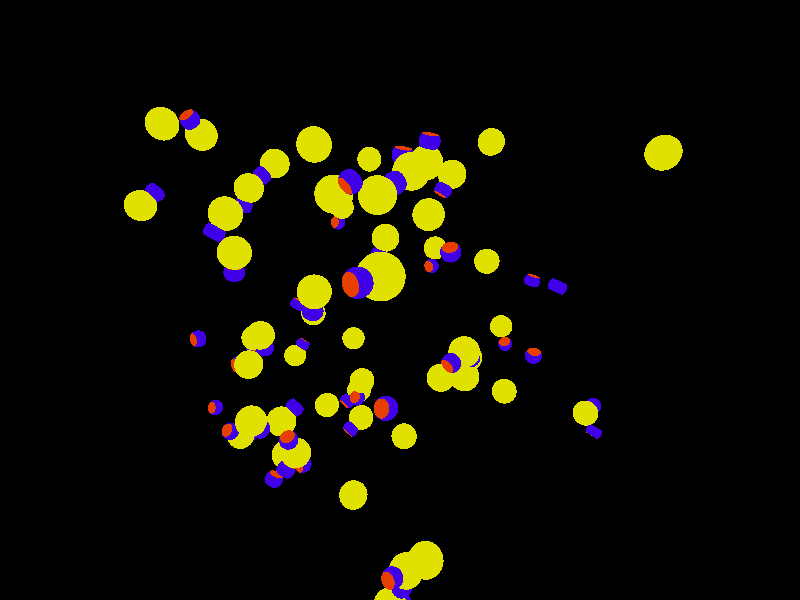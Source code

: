 #include "colors.inc"

#declare locX=19.7449;
#declare locY=19.7449;
#declare locZ=19.7449;

#declare colorLock=color rgb<0.05, 0, 0.8>;
#declare colorLockCavity=color rgb<0.8, 0.05, 0>;
#declare colorKey=color rgb<0.75, 0.75, 0>;

#declare ambientv=0.3;
#declare phongv=0.1;

background { color rgb <0.0, 0.0, 0.0> }

camera {
location <locX,locY,locZ>
look_at <0,0,0>
}

light_source {
<locX,locY,locZ>
color White
}

difference {
sphere {
<1.29635,9.42884,1.46824>
,0.5
texture { pigment { colorLock } }
finish {ambient ambientv
 phong phongv }
}
union {
sphere {
<1.50462,8.45077,1.46824>
,0.8
texture { pigment { colorLockCavity } }
finish {ambient ambientv
 phong phongv }
 }
sphere {
<1.08809,10.4069,1.46824>
,0.8
texture { pigment { colorLockCavity } }
finish {ambient ambientv
 phong phongv }
 }
}
}

difference {
sphere {
<9.47931,-7.69158,-0.431138>
,0.5
texture { pigment { colorLock } }
finish {ambient ambientv
 phong phongv }
}
union {
sphere {
<8.84939,-6.91491,-0.431138>
,0.8
texture { pigment { colorLockCavity } }
finish {ambient ambientv
 phong phongv }
 }
sphere {
<10.1092,-8.46825,-0.431138>
,0.8
texture { pigment { colorLockCavity } }
finish {ambient ambientv
 phong phongv }
 }
}
}

difference {
sphere {
<6.16138,9.79238,-8.65406>
,0.5
texture { pigment { colorLock } }
finish {ambient ambientv
 phong phongv }
}
union {
sphere {
<5.70417,8.90302,-8.65406>
,0.8
texture { pigment { colorLockCavity } }
finish {ambient ambientv
 phong phongv }
 }
sphere {
<6.61859,10.6817,-8.65406>
,0.8
texture { pigment { colorLockCavity } }
finish {ambient ambientv
 phong phongv }
 }
}
}

difference {
sphere {
<1.66,-8.16465,-2.28894>
,0.5
texture { pigment { colorLock } }
finish {ambient ambientv
 phong phongv }
}
union {
sphere {
<0.989426,-8.90649,-2.28894>
,0.8
texture { pigment { colorLockCavity } }
finish {ambient ambientv
 phong phongv }
 }
sphere {
<2.33058,-7.42281,-2.28894>
,0.8
texture { pigment { colorLockCavity } }
finish {ambient ambientv
 phong phongv }
 }
}
}

difference {
sphere {
<1.89485,-0.153176,5.51137>
,0.5
texture { pigment { colorLock } }
finish {ambient ambientv
 phong phongv }
}
union {
sphere {
<2.88785,-0.271322,5.51137>
,0.8
texture { pigment { colorLockCavity } }
finish {ambient ambientv
 phong phongv }
 }
sphere {
<0.901853,-0.0350289,5.51137>
,0.8
texture { pigment { colorLockCavity } }
finish {ambient ambientv
 phong phongv }
 }
}
}

difference {
sphere {
<9.44398,-7.25671,-4.80269>
,0.5
texture { pigment { colorLock } }
finish {ambient ambientv
 phong phongv }
}
union {
sphere {
<10.0341,-6.4494,-4.80269>
,0.8
texture { pigment { colorLockCavity } }
finish {ambient ambientv
 phong phongv }
 }
sphere {
<8.85385,-8.06402,-4.80269>
,0.8
texture { pigment { colorLockCavity } }
finish {ambient ambientv
 phong phongv }
 }
}
}

difference {
sphere {
<7.69352,-3.50174,-5.51224>
,0.5
texture { pigment { colorLock } }
finish {ambient ambientv
 phong phongv }
}
union {
sphere {
<6.73915,-3.80036,-5.51224>
,0.8
texture { pigment { colorLockCavity } }
finish {ambient ambientv
 phong phongv }
 }
sphere {
<8.64789,-3.20312,-5.51224>
,0.8
texture { pigment { colorLockCavity } }
finish {ambient ambientv
 phong phongv }
 }
}
}

difference {
sphere {
<7.69707,-7.86469,-0.864955>
,0.5
texture { pigment { colorLock } }
finish {ambient ambientv
 phong phongv }
}
union {
sphere {
<7.1521,-8.70314,-0.864955>
,0.8
texture { pigment { colorLockCavity } }
finish {ambient ambientv
 phong phongv }
 }
sphere {
<8.24205,-7.02623,-0.864955>
,0.8
texture { pigment { colorLockCavity } }
finish {ambient ambientv
 phong phongv }
 }
}
}

difference {
sphere {
<8.35002,6.1044,-3.91446>
,0.5
texture { pigment { colorLock } }
finish {ambient ambientv
 phong phongv }
}
union {
sphere {
<9.0491,5.38935,-3.91446>
,0.8
texture { pigment { colorLockCavity } }
finish {ambient ambientv
 phong phongv }
 }
sphere {
<7.65093,6.81944,-3.91446>
,0.8
texture { pigment { colorLockCavity } }
finish {ambient ambientv
 phong phongv }
 }
}
}

difference {
sphere {
<8.68741,-9.59778,8.74823>
,0.5
texture { pigment { colorLock } }
finish {ambient ambientv
 phong phongv }
}
union {
sphere {
<9.41986,-8.91697,8.74823>
,0.8
texture { pigment { colorLockCavity } }
finish {ambient ambientv
 phong phongv }
 }
sphere {
<7.95495,-10.2786,8.74823>
,0.8
texture { pigment { colorLockCavity } }
finish {ambient ambientv
 phong phongv }
 }
}
}

difference {
sphere {
<0.598512,5.09417,4.00423>
,0.5
texture { pigment { colorLock } }
finish {ambient ambientv
 phong phongv }
}
union {
sphere {
<0.833018,6.06629,4.00423>
,0.8
texture { pigment { colorLockCavity } }
finish {ambient ambientv
 phong phongv }
 }
sphere {
<0.364006,4.12206,4.00423>
,0.8
texture { pigment { colorLockCavity } }
finish {ambient ambientv
 phong phongv }
 }
}
}

difference {
sphere {
<-9.21315,-7.74953,1.45028>
,0.5
texture { pigment { colorLock } }
finish {ambient ambientv
 phong phongv }
}
union {
sphere {
<-9.56777,-8.68454,1.45028>
,0.8
texture { pigment { colorLockCavity } }
finish {ambient ambientv
 phong phongv }
 }
sphere {
<-8.85852,-6.81452,1.45028>
,0.8
texture { pigment { colorLockCavity } }
finish {ambient ambientv
 phong phongv }
 }
}
}

difference {
sphere {
<9.18883,-6.2718,0.555649>
,0.5
texture { pigment { colorLock } }
finish {ambient ambientv
 phong phongv }
}
union {
sphere {
<8.442,-5.60679,0.555649>
,0.8
texture { pigment { colorLockCavity } }
finish {ambient ambientv
 phong phongv }
 }
sphere {
<9.93566,-6.93682,0.555649>
,0.8
texture { pigment { colorLockCavity } }
finish {ambient ambientv
 phong phongv }
 }
}
}

difference {
sphere {
<-9.27227,-8.81182,8.73132>
,0.5
texture { pigment { colorLock } }
finish {ambient ambientv
 phong phongv }
}
union {
sphere {
<-8.27284,-8.77813,8.73132>
,0.8
texture { pigment { colorLockCavity } }
finish {ambient ambientv
 phong phongv }
 }
sphere {
<-10.2717,-8.84551,8.73132>
,0.8
texture { pigment { colorLockCavity } }
finish {ambient ambientv
 phong phongv }
 }
}
}

difference {
sphere {
<9.36823,-6.44153,8.86709>
,0.5
texture { pigment { colorLock } }
finish {ambient ambientv
 phong phongv }
}
union {
sphere {
<10.2608,-5.99062,8.86709>
,0.8
texture { pigment { colorLockCavity } }
finish {ambient ambientv
 phong phongv }
 }
sphere {
<8.47566,-6.89244,8.86709>
,0.8
texture { pigment { colorLockCavity } }
finish {ambient ambientv
 phong phongv }
 }
}
}

difference {
sphere {
<4.6739,4.95377,-7.47424>
,0.5
texture { pigment { colorLock } }
finish {ambient ambientv
 phong phongv }
}
union {
sphere {
<5.17981,4.09118,-7.47424>
,0.8
texture { pigment { colorLockCavity } }
finish {ambient ambientv
 phong phongv }
 }
sphere {
<4.16799,5.81636,-7.47424>
,0.8
texture { pigment { colorLockCavity } }
finish {ambient ambientv
 phong phongv }
 }
}
}

difference {
sphere {
<0.252464,-0.844786,5.46205>
,0.5
texture { pigment { colorLock } }
finish {ambient ambientv
 phong phongv }
}
union {
sphere {
<0.878037,-0.0646211,5.46205>
,0.8
texture { pigment { colorLockCavity } }
finish {ambient ambientv
 phong phongv }
 }
sphere {
<-0.37311,-1.62495,5.46205>
,0.8
texture { pigment { colorLockCavity } }
finish {ambient ambientv
 phong phongv }
 }
}
}

difference {
sphere {
<0.425654,-7.6702,-3.121>
,0.5
texture { pigment { colorLock } }
finish {ambient ambientv
 phong phongv }
}
union {
sphere {
<0.0763292,-6.7332,-3.121>
,0.8
texture { pigment { colorLockCavity } }
finish {ambient ambientv
 phong phongv }
 }
sphere {
<0.774978,-8.6072,-3.121>
,0.8
texture { pigment { colorLockCavity } }
finish {ambient ambientv
 phong phongv }
 }
}
}

difference {
sphere {
<8.63234,-4.54518,0.355053>
,0.5
texture { pigment { colorLock } }
finish {ambient ambientv
 phong phongv }
}
union {
sphere {
<8.47534,-5.53278,0.355053>
,0.8
texture { pigment { colorLockCavity } }
finish {ambient ambientv
 phong phongv }
 }
sphere {
<8.78933,-3.55758,0.355053>
,0.8
texture { pigment { colorLockCavity } }
finish {ambient ambientv
 phong phongv }
 }
}
}

difference {
sphere {
<-5.5176,-3.95518,5.85928>
,0.5
texture { pigment { colorLock } }
finish {ambient ambientv
 phong phongv }
}
union {
sphere {
<-5.53667,-2.95536,5.85928>
,0.8
texture { pigment { colorLockCavity } }
finish {ambient ambientv
 phong phongv }
 }
sphere {
<-5.49853,-4.955,5.85928>
,0.8
texture { pigment { colorLockCavity } }
finish {ambient ambientv
 phong phongv }
 }
}
}

difference {
sphere {
<8.143,-9.47381,-9.36384>
,0.5
texture { pigment { colorLock } }
finish {ambient ambientv
 phong phongv }
}
union {
sphere {
<7.32664,-10.0513,-9.36384>
,0.8
texture { pigment { colorLockCavity } }
finish {ambient ambientv
 phong phongv }
 }
sphere {
<8.95936,-8.89627,-9.36384>
,0.8
texture { pigment { colorLockCavity } }
finish {ambient ambientv
 phong phongv }
 }
}
}

difference {
sphere {
<-0.513126,-3.06963,4.45793>
,0.5
texture { pigment { colorLock } }
finish {ambient ambientv
 phong phongv }
}
union {
sphere {
<-0.908745,-2.15122,4.45793>
,0.8
texture { pigment { colorLockCavity } }
finish {ambient ambientv
 phong phongv }
 }
sphere {
<-0.117507,-3.98804,4.45793>
,0.8
texture { pigment { colorLockCavity } }
finish {ambient ambientv
 phong phongv }
 }
}
}

difference {
sphere {
<7.98483,-8.93241,-5.29798>
,0.5
texture { pigment { colorLock } }
finish {ambient ambientv
 phong phongv }
}
union {
sphere {
<8.28267,-9.88702,-5.29798>
,0.8
texture { pigment { colorLockCavity } }
finish {ambient ambientv
 phong phongv }
 }
sphere {
<7.68698,-7.9778,-5.29798>
,0.8
texture { pigment { colorLockCavity } }
finish {ambient ambientv
 phong phongv }
 }
}
}

difference {
sphere {
<3.23438,6.26819,-7.48105>
,0.5
texture { pigment { colorLock } }
finish {ambient ambientv
 phong phongv }
}
union {
sphere {
<4.14061,5.8454,-7.48105>
,0.8
texture { pigment { colorLockCavity } }
finish {ambient ambientv
 phong phongv }
 }
sphere {
<2.32815,6.69098,-7.48105>
,0.8
texture { pigment { colorLockCavity } }
finish {ambient ambientv
 phong phongv }
 }
}
}

difference {
sphere {
<9.69669,9.42576,7.83846>
,0.5
texture { pigment { colorLock } }
finish {ambient ambientv
 phong phongv }
}
union {
sphere {
<8.72136,9.20505,7.83846>
,0.8
texture { pigment { colorLockCavity } }
finish {ambient ambientv
 phong phongv }
 }
sphere {
<10.672,9.64647,7.83846>
,0.8
texture { pigment { colorLockCavity } }
finish {ambient ambientv
 phong phongv }
 }
}
}

difference {
sphere {
<8.64684,-2.55679,-8.14992>
,0.5
texture { pigment { colorLock } }
finish {ambient ambientv
 phong phongv }
}
union {
sphere {
<7.69168,-2.85288,-8.14992>
,0.8
texture { pigment { colorLockCavity } }
finish {ambient ambientv
 phong phongv }
 }
sphere {
<9.60199,-2.26069,-8.14992>
,0.8
texture { pigment { colorLockCavity } }
finish {ambient ambientv
 phong phongv }
 }
}
}

difference {
sphere {
<5.45788,9.81065,2.66314>
,0.5
texture { pigment { colorLock } }
finish {ambient ambientv
 phong phongv }
}
union {
sphere {
<4.50286,10.1072,2.66314>
,0.8
texture { pigment { colorLockCavity } }
finish {ambient ambientv
 phong phongv }
 }
sphere {
<6.4129,9.51411,2.66314>
,0.8
texture { pigment { colorLockCavity } }
finish {ambient ambientv
 phong phongv }
 }
}
}

difference {
sphere {
<6.59545,3.07532,0.822699>
,0.5
texture { pigment { colorLock } }
finish {ambient ambientv
 phong phongv }
}
union {
sphere {
<6.401,4.05623,0.822699>
,0.8
texture { pigment { colorLockCavity } }
finish {ambient ambientv
 phong phongv }
 }
sphere {
<6.78989,2.0944,0.822699>
,0.8
texture { pigment { colorLockCavity } }
finish {ambient ambientv
 phong phongv }
 }
}
}

difference {
sphere {
<8.31825,6.15826,-9.83506>
,0.5
texture { pigment { colorLock } }
finish {ambient ambientv
 phong phongv }
}
union {
sphere {
<7.42275,6.60334,-9.83506>
,0.8
texture { pigment { colorLockCavity } }
finish {ambient ambientv
 phong phongv }
 }
sphere {
<9.21374,5.71319,-9.83506>
,0.8
texture { pigment { colorLockCavity } }
finish {ambient ambientv
 phong phongv }
 }
}
}

difference {
sphere {
<-4.62215,2.09612,7.0684>
,0.5
texture { pigment { colorLock } }
finish {ambient ambientv
 phong phongv }
}
union {
sphere {
<-4.0354,1.28635,7.0684>
,0.8
texture { pigment { colorLockCavity } }
finish {ambient ambientv
 phong phongv }
 }
sphere {
<-5.2089,2.90589,7.0684>
,0.8
texture { pigment { colorLockCavity } }
finish {ambient ambientv
 phong phongv }
 }
}
}

difference {
sphere {
<-0.0150983,9.85123,1.89851>
,0.5
texture { pigment { colorLock } }
finish {ambient ambientv
 phong phongv }
}
union {
sphere {
<0.202332,8.87516,1.89851>
,0.8
texture { pigment { colorLockCavity } }
finish {ambient ambientv
 phong phongv }
 }
sphere {
<-0.232528,10.8273,1.89851>
,0.8
texture { pigment { colorLockCavity } }
finish {ambient ambientv
 phong phongv }
 }
}
}

difference {
sphere {
<8.77867,-7.8851,8.88813>
,0.5
texture { pigment { colorLock } }
finish {ambient ambientv
 phong phongv }
}
union {
sphere {
<9.05751,-8.84544,8.88813>
,0.8
texture { pigment { colorLockCavity } }
finish {ambient ambientv
 phong phongv }
 }
sphere {
<8.49984,-6.92476,8.88813>
,0.8
texture { pigment { colorLockCavity } }
finish {ambient ambientv
 phong phongv }
 }
}
}

difference {
sphere {
<-8.45216,-1.07399,3.30024>
,0.5
texture { pigment { colorLock } }
finish {ambient ambientv
 phong phongv }
}
union {
sphere {
<-8.0631,-1.99521,3.30024>
,0.8
texture { pigment { colorLockCavity } }
finish {ambient ambientv
 phong phongv }
 }
sphere {
<-8.84122,-0.152782,3.30024>
,0.8
texture { pigment { colorLockCavity } }
finish {ambient ambientv
 phong phongv }
 }
}
}

difference {
sphere {
<8.19314,4.20754,-3.01944>
,0.5
texture { pigment { colorLock } }
finish {ambient ambientv
 phong phongv }
}
union {
sphere {
<8.00822,5.19029,-3.01944>
,0.8
texture { pigment { colorLockCavity } }
finish {ambient ambientv
 phong phongv }
 }
sphere {
<8.37807,3.22479,-3.01944>
,0.8
texture { pigment { colorLockCavity } }
finish {ambient ambientv
 phong phongv }
 }
}
}

difference {
sphere {
<-0.629942,1.81049,-2.29036>
,0.5
texture { pigment { colorLock } }
finish {ambient ambientv
 phong phongv }
}
union {
sphere {
<-0.146524,0.935103,-2.29036>
,0.8
texture { pigment { colorLockCavity } }
finish {ambient ambientv
 phong phongv }
 }
sphere {
<-1.11336,2.68588,-2.29036>
,0.8
texture { pigment { colorLockCavity } }
finish {ambient ambientv
 phong phongv }
 }
}
}

difference {
sphere {
<7.89945,2.11713,7.09778>
,0.5
texture { pigment { colorLock } }
finish {ambient ambientv
 phong phongv }
}
union {
sphere {
<7.07617,1.54949,7.09778>
,0.8
texture { pigment { colorLockCavity } }
finish {ambient ambientv
 phong phongv }
 }
sphere {
<8.72272,2.68477,7.09778>
,0.8
texture { pigment { colorLockCavity } }
finish {ambient ambientv
 phong phongv }
 }
}
}

difference {
sphere {
<2.9468,-9.55687,-1.57422>
,0.5
texture { pigment { colorLock } }
finish {ambient ambientv
 phong phongv }
}
union {
sphere {
<2.01536,-9.19295,-1.57422>
,0.8
texture { pigment { colorLockCavity } }
finish {ambient ambientv
 phong phongv }
 }
sphere {
<3.87823,-9.92078,-1.57422>
,0.8
texture { pigment { colorLockCavity } }
finish {ambient ambientv
 phong phongv }
 }
}
}

difference {
sphere {
<-8.11552,-9.68798,9.63641>
,0.5
texture { pigment { colorLock } }
finish {ambient ambientv
 phong phongv }
}
union {
sphere {
<-8.86083,-9.02126,9.63641>
,0.8
texture { pigment { colorLockCavity } }
finish {ambient ambientv
 phong phongv }
 }
sphere {
<-7.37021,-10.3547,9.63641>
,0.8
texture { pigment { colorLockCavity } }
finish {ambient ambientv
 phong phongv }
 }
}
}

difference {
sphere {
<-3.52517,0.0537732,-9.60948>
,0.5
texture { pigment { colorLock } }
finish {ambient ambientv
 phong phongv }
}
union {
sphere {
<-2.60687,0.449657,-9.60948>
,0.8
texture { pigment { colorLockCavity } }
finish {ambient ambientv
 phong phongv }
 }
sphere {
<-4.44347,-0.342111,-9.60948>
,0.8
texture { pigment { colorLockCavity } }
finish {ambient ambientv
 phong phongv }
 }
}
}

difference {
sphere {
<1.50201,-3.68363,-8.17213>
,0.5
texture { pigment { colorLock } }
finish {ambient ambientv
 phong phongv }
}
union {
sphere {
<0.863407,-2.91409,-8.17213>
,0.8
texture { pigment { colorLockCavity } }
finish {ambient ambientv
 phong phongv }
 }
sphere {
<2.14061,-4.45317,-8.17213>
,0.8
texture { pigment { colorLockCavity } }
finish {ambient ambientv
 phong phongv }
 }
}
}

difference {
sphere {
<6.47436,-2.3181,-4.42193>
,0.5
texture { pigment { colorLock } }
finish {ambient ambientv
 phong phongv }
}
union {
sphere {
<6.63838,-1.33164,-4.42193>
,0.8
texture { pigment { colorLockCavity } }
finish {ambient ambientv
 phong phongv }
 }
sphere {
<6.31033,-3.30455,-4.42193>
,0.8
texture { pigment { colorLockCavity } }
finish {ambient ambientv
 phong phongv }
 }
}
}

difference {
sphere {
<7.23493,-4.06417,-0.910318>
,0.5
texture { pigment { colorLock } }
finish {ambient ambientv
 phong phongv }
}
union {
sphere {
<8.16275,-4.4372,-0.910318>
,0.8
texture { pigment { colorLockCavity } }
finish {ambient ambientv
 phong phongv }
 }
sphere {
<6.30711,-3.69114,-0.910318>
,0.8
texture { pigment { colorLockCavity } }
finish {ambient ambientv
 phong phongv }
 }
}
}

difference {
sphere {
<0.556154,-8.48025,-9.56712>
,0.5
texture { pigment { colorLock } }
finish {ambient ambientv
 phong phongv }
}
union {
sphere {
<-0.207032,-7.83407,-9.56712>
,0.8
texture { pigment { colorLockCavity } }
finish {ambient ambientv
 phong phongv }
 }
sphere {
<1.31934,-9.12643,-9.56712>
,0.8
texture { pigment { colorLockCavity } }
finish {ambient ambientv
 phong phongv }
 }
}
}

difference {
sphere {
<8.05199,-6.85793,0.442995>
,0.5
texture { pigment { colorLock } }
finish {ambient ambientv
 phong phongv }
}
union {
sphere {
<7.08298,-7.10493,0.442995>
,0.8
texture { pigment { colorLockCavity } }
finish {ambient ambientv
 phong phongv }
 }
sphere {
<9.02101,-6.61093,0.442995>
,0.8
texture { pigment { colorLockCavity } }
finish {ambient ambientv
 phong phongv }
 }
}
}

difference {
sphere {
<3.5119,9.31241,3.20343>
,0.5
texture { pigment { colorLock } }
finish {ambient ambientv
 phong phongv }
}
union {
sphere {
<2.53367,9.51996,3.20343>
,0.8
texture { pigment { colorLockCavity } }
finish {ambient ambientv
 phong phongv }
 }
sphere {
<4.49012,9.10486,3.20343>
,0.8
texture { pigment { colorLockCavity } }
finish {ambient ambientv
 phong phongv }
 }
}
}

difference {
sphere {
<5.58472,-5.0189,-7.57885>
,0.5
texture { pigment { colorLock } }
finish {ambient ambientv
 phong phongv }
}
union {
sphere {
<5.34275,-4.04862,-7.57885>
,0.8
texture { pigment { colorLockCavity } }
finish {ambient ambientv
 phong phongv }
 }
sphere {
<5.82668,-5.98919,-7.57885>
,0.8
texture { pigment { colorLockCavity } }
finish {ambient ambientv
 phong phongv }
 }
}
}

difference {
sphere {
<-3.88709,5.36316,-0.472035>
,0.5
texture { pigment { colorLock } }
finish {ambient ambientv
 phong phongv }
}
union {
sphere {
<-3.18596,4.65013,-0.472035>
,0.8
texture { pigment { colorLockCavity } }
finish {ambient ambientv
 phong phongv }
 }
sphere {
<-4.58822,6.0762,-0.472035>
,0.8
texture { pigment { colorLockCavity } }
finish {ambient ambientv
 phong phongv }
 }
}
}

difference {
sphere {
<1.7613,-9.02662,-3.22427>
,0.5
texture { pigment { colorLock } }
finish {ambient ambientv
 phong phongv }
}
union {
sphere {
<0.824664,-8.67632,-3.22427>
,0.8
texture { pigment { colorLockCavity } }
finish {ambient ambientv
 phong phongv }
 }
sphere {
<2.69794,-9.37693,-3.22427>
,0.8
texture { pigment { colorLockCavity } }
finish {ambient ambientv
 phong phongv }
 }
}
}

difference {
sphere {
<-6.81756,-2.37586,-3.72776>
,0.5
texture { pigment { colorLock } }
finish {ambient ambientv
 phong phongv }
}
union {
sphere {
<-5.85059,-2.12098,-3.72776>
,0.8
texture { pigment { colorLockCavity } }
finish {ambient ambientv
 phong phongv }
 }
sphere {
<-7.78453,-2.63075,-3.72776>
,0.8
texture { pigment { colorLockCavity } }
finish {ambient ambientv
 phong phongv }
 }
}
}

difference {
sphere {
<9.43601,-4.08764,-0.943899>
,0.5
texture { pigment { colorLock } }
finish {ambient ambientv
 phong phongv }
}
union {
sphere {
<9.86331,-3.18353,-0.943899>
,0.8
texture { pigment { colorLockCavity } }
finish {ambient ambientv
 phong phongv }
 }
sphere {
<9.00871,-4.99175,-0.943899>
,0.8
texture { pigment { colorLockCavity } }
finish {ambient ambientv
 phong phongv }
 }
}
}

sphere {
<6.39804,4.07334,0.824031>
,0.8
texture { pigment { colorKey } }
finish {ambient ambientv
 phong phongv }
}
sphere {
<-1.73764,-7.48024,-6.46629>
,0.8
texture { pigment { colorKey } }
finish {ambient ambientv
 phong phongv }
}
sphere {
<7.62305,6.81247,-3.9088>
,0.8
texture { pigment { colorKey } }
finish {ambient ambientv
 phong phongv }
}
sphere {
<-1.11614,2.68649,-2.2914>
,0.8
texture { pigment { colorKey } }
finish {ambient ambientv
 phong phongv }
}
sphere {
<6.44308,-8.99791,2.70457>
,0.8
texture { pigment { colorKey } }
finish {ambient ambientv
 phong phongv }
}
sphere {
<2.5218,9.52247,3.19213>
,0.8
texture { pigment { colorKey } }
finish {ambient ambientv
 phong phongv }
}
sphere {
<0.886669,-0.0430938,5.49572>
,0.8
texture { pigment { colorKey } }
finish {ambient ambientv
 phong phongv }
}
sphere {
<5.34303,-4.0393,-7.592>
,0.8
texture { pigment { colorKey } }
finish {ambient ambientv
 phong phongv }
}
sphere {
<1.0927,-9.32087,1.45791>
,0.8
texture { pigment { colorKey } }
finish {ambient ambientv
 phong phongv }
}
sphere {
<-7.36733,9.3868,9.63531>
,0.8
texture { pigment { colorKey } }
finish {ambient ambientv
 phong phongv }
}
sphere {
<8.24593,-7.01705,-0.865902>
,0.8
texture { pigment { colorKey } }
finish {ambient ambientv
 phong phongv }
}
sphere {
<1.18186,-6.94156,-2.2819>
,0.8
texture { pigment { colorKey } }
finish {ambient ambientv
 phong phongv }
}
sphere {
<-4.59334,6.08359,-0.476953>
,0.8
texture { pigment { colorKey } }
finish {ambient ambientv
 phong phongv }
}
sphere {
<5.53234,8.96486,1.66676>
,0.8
texture { pigment { colorKey } }
finish {ambient ambientv
 phong phongv }
}
sphere {
<2.0126,-9.19196,-1.57075>
,0.8
texture { pigment { colorKey } }
finish {ambient ambientv
 phong phongv }
}
sphere {
<2.889,-9.15894,-4.00091>
,0.8
texture { pigment { colorKey } }
finish {ambient ambientv
 phong phongv }
}
sphere {
<8.41585,-5.60319,0.526015>
,0.8
texture { pigment { colorKey } }
finish {ambient ambientv
 phong phongv }
}
sphere {
<9.21963,5.71198,-9.83444>
,0.8
texture { pigment { colorKey } }
finish {ambient ambientv
 phong phongv }
}
sphere {
<-0.0280951,6.11422,1.962>
,0.8
texture { pigment { colorKey } }
finish {ambient ambientv
 phong phongv }
}
sphere {
<8.71673,9.20058,7.83934>
,0.8
texture { pigment { colorKey } }
finish {ambient ambientv
 phong phongv }
}
sphere {
<9.86751,-3.17924,-0.944581>
,0.8
texture { pigment { colorKey } }
finish {ambient ambientv
 phong phongv }
}
sphere {
<3.90434,9.79074,-1.58502>
,0.8
texture { pigment { colorKey } }
finish {ambient ambientv
 phong phongv }
}
sphere {
<-8.6153,6.77243,-0.936971>
,0.8
texture { pigment { colorKey } }
finish {ambient ambientv
 phong phongv }
}
sphere {
<4.16184,5.82025,-7.47572>
,0.8
texture { pigment { colorKey } }
finish {ambient ambientv
 phong phongv }
}
sphere {
<6.63629,-1.32285,-4.42487>
,0.8
texture { pigment { colorKey } }
finish {ambient ambientv
 phong phongv }
}
sphere {
<-5.27571,-7.77023,4.3313>
,0.8
texture { pigment { colorKey } }
finish {ambient ambientv
 phong phongv }
}
sphere {
<0.779607,-8.6144,-3.12147>
,0.8
texture { pigment { colorKey } }
finish {ambient ambientv
 phong phongv }
}
sphere {
<-7.25896,-0.331427,0.551215>
,0.8
texture { pigment { colorKey } }
finish {ambient ambientv
 phong phongv }
}
sphere {
<9.43416,-8.8972,8.74809>
,0.8
texture { pigment { colorKey } }
finish {ambient ambientv
 phong phongv }
}
sphere {
<8.47018,-6.89915,8.87082>
,0.8
texture { pigment { colorKey } }
finish {ambient ambientv
 phong phongv }
}
sphere {
<1.16702,-3.95912,-6.93632>
,0.8
texture { pigment { colorKey } }
finish {ambient ambientv
 phong phongv }
}
sphere {
<-5.67912,4.34759,-8.55161>
,0.8
texture { pigment { colorKey } }
finish {ambient ambientv
 phong phongv }
}
sphere {
<5.70261,8.89886,-8.65488>
,0.8
texture { pigment { colorKey } }
finish {ambient ambientv
 phong phongv }
}
sphere {
<-3.65863,1.30865,-9.23685>
,0.8
texture { pigment { colorKey } }
finish {ambient ambientv
 phong phongv }
}
sphere {
<8.18224,-4.43078,-0.907249>
,0.8
texture { pigment { colorKey } }
finish {ambient ambientv
 phong phongv }
}
sphere {
<4.50638,9.0952,3.20905>
,0.8
texture { pigment { colorKey } }
finish {ambient ambientv
 phong phongv }
}
sphere {
<1.32721,-9.12757,-9.56686>
,0.8
texture { pigment { colorKey } }
finish {ambient ambientv
 phong phongv }
}
sphere {
<7.99121,5.20602,-3.03825>
,0.8
texture { pigment { colorKey } }
finish {ambient ambientv
 phong phongv }
}
sphere {
<0.198272,8.85733,1.90507>
,0.8
texture { pigment { colorKey } }
finish {ambient ambientv
 phong phongv }
}
sphere {
<8.8473,-8.07038,-4.80142>
,0.8
texture { pigment { colorKey } }
finish {ambient ambientv
 phong phongv }
}
sphere {
<8.16815,-5.30087,9.78572>
,0.8
texture { pigment { colorKey } }
finish {ambient ambientv
 phong phongv }
}
sphere {
<0.190015,-3.59221,3.4619>
,0.8
texture { pigment { colorKey } }
finish {ambient ambientv
 phong phongv }
}
sphere {
<-1.6786,-2.95584,3.8731>
,0.8
texture { pigment { colorKey } }
finish {ambient ambientv
 phong phongv }
}
sphere {
<7.30028,9.68506,-9.35637>
,0.8
texture { pigment { colorKey } }
finish {ambient ambientv
 phong phongv }
}
sphere {
<-7.61745,-1.4428,-4.16231>
,0.8
texture { pigment { colorKey } }
finish {ambient ambientv
 phong phongv }
}
sphere {
<-9.78556,-6.94014,0.562524>
,0.8
texture { pigment { colorKey } }
finish {ambient ambientv
 phong phongv }
}
sphere {
<7.6939,-2.78749,-4.33711>
,0.8
texture { pigment { colorKey } }
finish {ambient ambientv
 phong phongv }
}
sphere {
<2.31367,6.6943,-7.4829>
,0.8
texture { pigment { colorKey } }
finish {ambient ambientv
 phong phongv }
}
sphere {
<-8.25659,-8.75886,8.73209>
,0.8
texture { pigment { colorKey } }
finish {ambient ambientv
 phong phongv }
}
sphere {
<0.346342,-2.24012,5.22773>
,0.8
texture { pigment { colorKey } }
finish {ambient ambientv
 phong phongv }
}
